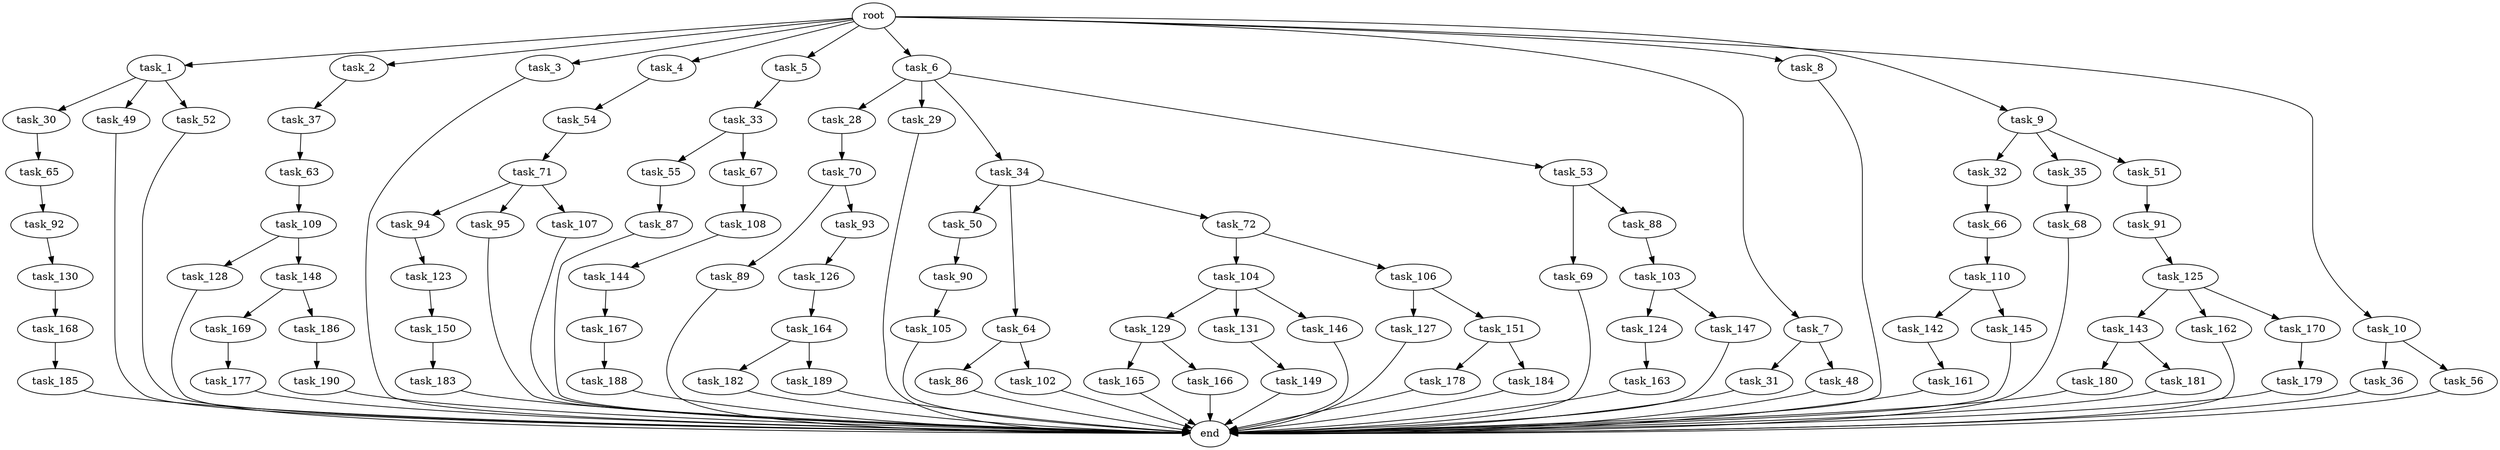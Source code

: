 digraph G {
  root [size="0.000000"];
  task_1 [size="1.024000"];
  task_2 [size="1.024000"];
  task_3 [size="1.024000"];
  task_4 [size="1.024000"];
  task_5 [size="1.024000"];
  task_6 [size="1.024000"];
  task_7 [size="1.024000"];
  task_8 [size="1.024000"];
  task_9 [size="1.024000"];
  task_10 [size="1.024000"];
  task_28 [size="420906795.008000"];
  task_29 [size="420906795.008000"];
  task_30 [size="309237645.312000"];
  task_31 [size="34359738.368000"];
  task_32 [size="137438953.472000"];
  task_33 [size="77309411.328000"];
  task_34 [size="420906795.008000"];
  task_35 [size="137438953.472000"];
  task_36 [size="137438953.472000"];
  task_37 [size="77309411.328000"];
  task_48 [size="34359738.368000"];
  task_49 [size="309237645.312000"];
  task_50 [size="214748364.800000"];
  task_51 [size="137438953.472000"];
  task_52 [size="309237645.312000"];
  task_53 [size="420906795.008000"];
  task_54 [size="695784701.952000"];
  task_55 [size="34359738.368000"];
  task_56 [size="137438953.472000"];
  task_63 [size="858993459.200000"];
  task_64 [size="214748364.800000"];
  task_65 [size="137438953.472000"];
  task_66 [size="695784701.952000"];
  task_67 [size="34359738.368000"];
  task_68 [size="137438953.472000"];
  task_69 [size="77309411.328000"];
  task_70 [size="137438953.472000"];
  task_71 [size="77309411.328000"];
  task_72 [size="214748364.800000"];
  task_86 [size="858993459.200000"];
  task_87 [size="34359738.368000"];
  task_88 [size="77309411.328000"];
  task_89 [size="309237645.312000"];
  task_90 [size="34359738.368000"];
  task_91 [size="695784701.952000"];
  task_92 [size="695784701.952000"];
  task_93 [size="309237645.312000"];
  task_94 [size="420906795.008000"];
  task_95 [size="420906795.008000"];
  task_102 [size="858993459.200000"];
  task_103 [size="858993459.200000"];
  task_104 [size="34359738.368000"];
  task_105 [size="420906795.008000"];
  task_106 [size="34359738.368000"];
  task_107 [size="420906795.008000"];
  task_108 [size="309237645.312000"];
  task_109 [size="549755813.888000"];
  task_110 [size="214748364.800000"];
  task_123 [size="309237645.312000"];
  task_124 [size="420906795.008000"];
  task_125 [size="858993459.200000"];
  task_126 [size="214748364.800000"];
  task_127 [size="137438953.472000"];
  task_128 [size="695784701.952000"];
  task_129 [size="309237645.312000"];
  task_130 [size="309237645.312000"];
  task_131 [size="309237645.312000"];
  task_142 [size="420906795.008000"];
  task_143 [size="549755813.888000"];
  task_144 [size="549755813.888000"];
  task_145 [size="420906795.008000"];
  task_146 [size="309237645.312000"];
  task_147 [size="420906795.008000"];
  task_148 [size="695784701.952000"];
  task_149 [size="695784701.952000"];
  task_150 [size="549755813.888000"];
  task_151 [size="137438953.472000"];
  task_161 [size="77309411.328000"];
  task_162 [size="549755813.888000"];
  task_163 [size="214748364.800000"];
  task_164 [size="858993459.200000"];
  task_165 [size="34359738.368000"];
  task_166 [size="34359738.368000"];
  task_167 [size="695784701.952000"];
  task_168 [size="549755813.888000"];
  task_169 [size="77309411.328000"];
  task_170 [size="549755813.888000"];
  task_177 [size="77309411.328000"];
  task_178 [size="858993459.200000"];
  task_179 [size="77309411.328000"];
  task_180 [size="420906795.008000"];
  task_181 [size="420906795.008000"];
  task_182 [size="34359738.368000"];
  task_183 [size="420906795.008000"];
  task_184 [size="858993459.200000"];
  task_185 [size="858993459.200000"];
  task_186 [size="77309411.328000"];
  task_188 [size="214748364.800000"];
  task_189 [size="34359738.368000"];
  task_190 [size="420906795.008000"];
  end [size="0.000000"];

  root -> task_1 [size="1.000000"];
  root -> task_2 [size="1.000000"];
  root -> task_3 [size="1.000000"];
  root -> task_4 [size="1.000000"];
  root -> task_5 [size="1.000000"];
  root -> task_6 [size="1.000000"];
  root -> task_7 [size="1.000000"];
  root -> task_8 [size="1.000000"];
  root -> task_9 [size="1.000000"];
  root -> task_10 [size="1.000000"];
  task_1 -> task_30 [size="301989888.000000"];
  task_1 -> task_49 [size="301989888.000000"];
  task_1 -> task_52 [size="301989888.000000"];
  task_2 -> task_37 [size="75497472.000000"];
  task_3 -> end [size="1.000000"];
  task_4 -> task_54 [size="679477248.000000"];
  task_5 -> task_33 [size="75497472.000000"];
  task_6 -> task_28 [size="411041792.000000"];
  task_6 -> task_29 [size="411041792.000000"];
  task_6 -> task_34 [size="411041792.000000"];
  task_6 -> task_53 [size="411041792.000000"];
  task_7 -> task_31 [size="33554432.000000"];
  task_7 -> task_48 [size="33554432.000000"];
  task_8 -> end [size="1.000000"];
  task_9 -> task_32 [size="134217728.000000"];
  task_9 -> task_35 [size="134217728.000000"];
  task_9 -> task_51 [size="134217728.000000"];
  task_10 -> task_36 [size="134217728.000000"];
  task_10 -> task_56 [size="134217728.000000"];
  task_28 -> task_70 [size="134217728.000000"];
  task_29 -> end [size="1.000000"];
  task_30 -> task_65 [size="134217728.000000"];
  task_31 -> end [size="1.000000"];
  task_32 -> task_66 [size="679477248.000000"];
  task_33 -> task_55 [size="33554432.000000"];
  task_33 -> task_67 [size="33554432.000000"];
  task_34 -> task_50 [size="209715200.000000"];
  task_34 -> task_64 [size="209715200.000000"];
  task_34 -> task_72 [size="209715200.000000"];
  task_35 -> task_68 [size="134217728.000000"];
  task_36 -> end [size="1.000000"];
  task_37 -> task_63 [size="838860800.000000"];
  task_48 -> end [size="1.000000"];
  task_49 -> end [size="1.000000"];
  task_50 -> task_90 [size="33554432.000000"];
  task_51 -> task_91 [size="679477248.000000"];
  task_52 -> end [size="1.000000"];
  task_53 -> task_69 [size="75497472.000000"];
  task_53 -> task_88 [size="75497472.000000"];
  task_54 -> task_71 [size="75497472.000000"];
  task_55 -> task_87 [size="33554432.000000"];
  task_56 -> end [size="1.000000"];
  task_63 -> task_109 [size="536870912.000000"];
  task_64 -> task_86 [size="838860800.000000"];
  task_64 -> task_102 [size="838860800.000000"];
  task_65 -> task_92 [size="679477248.000000"];
  task_66 -> task_110 [size="209715200.000000"];
  task_67 -> task_108 [size="301989888.000000"];
  task_68 -> end [size="1.000000"];
  task_69 -> end [size="1.000000"];
  task_70 -> task_89 [size="301989888.000000"];
  task_70 -> task_93 [size="301989888.000000"];
  task_71 -> task_94 [size="411041792.000000"];
  task_71 -> task_95 [size="411041792.000000"];
  task_71 -> task_107 [size="411041792.000000"];
  task_72 -> task_104 [size="33554432.000000"];
  task_72 -> task_106 [size="33554432.000000"];
  task_86 -> end [size="1.000000"];
  task_87 -> end [size="1.000000"];
  task_88 -> task_103 [size="838860800.000000"];
  task_89 -> end [size="1.000000"];
  task_90 -> task_105 [size="411041792.000000"];
  task_91 -> task_125 [size="838860800.000000"];
  task_92 -> task_130 [size="301989888.000000"];
  task_93 -> task_126 [size="209715200.000000"];
  task_94 -> task_123 [size="301989888.000000"];
  task_95 -> end [size="1.000000"];
  task_102 -> end [size="1.000000"];
  task_103 -> task_124 [size="411041792.000000"];
  task_103 -> task_147 [size="411041792.000000"];
  task_104 -> task_129 [size="301989888.000000"];
  task_104 -> task_131 [size="301989888.000000"];
  task_104 -> task_146 [size="301989888.000000"];
  task_105 -> end [size="1.000000"];
  task_106 -> task_127 [size="134217728.000000"];
  task_106 -> task_151 [size="134217728.000000"];
  task_107 -> end [size="1.000000"];
  task_108 -> task_144 [size="536870912.000000"];
  task_109 -> task_128 [size="679477248.000000"];
  task_109 -> task_148 [size="679477248.000000"];
  task_110 -> task_142 [size="411041792.000000"];
  task_110 -> task_145 [size="411041792.000000"];
  task_123 -> task_150 [size="536870912.000000"];
  task_124 -> task_163 [size="209715200.000000"];
  task_125 -> task_143 [size="536870912.000000"];
  task_125 -> task_162 [size="536870912.000000"];
  task_125 -> task_170 [size="536870912.000000"];
  task_126 -> task_164 [size="838860800.000000"];
  task_127 -> end [size="1.000000"];
  task_128 -> end [size="1.000000"];
  task_129 -> task_165 [size="33554432.000000"];
  task_129 -> task_166 [size="33554432.000000"];
  task_130 -> task_168 [size="536870912.000000"];
  task_131 -> task_149 [size="679477248.000000"];
  task_142 -> task_161 [size="75497472.000000"];
  task_143 -> task_180 [size="411041792.000000"];
  task_143 -> task_181 [size="411041792.000000"];
  task_144 -> task_167 [size="679477248.000000"];
  task_145 -> end [size="1.000000"];
  task_146 -> end [size="1.000000"];
  task_147 -> end [size="1.000000"];
  task_148 -> task_169 [size="75497472.000000"];
  task_148 -> task_186 [size="75497472.000000"];
  task_149 -> end [size="1.000000"];
  task_150 -> task_183 [size="411041792.000000"];
  task_151 -> task_178 [size="838860800.000000"];
  task_151 -> task_184 [size="838860800.000000"];
  task_161 -> end [size="1.000000"];
  task_162 -> end [size="1.000000"];
  task_163 -> end [size="1.000000"];
  task_164 -> task_182 [size="33554432.000000"];
  task_164 -> task_189 [size="33554432.000000"];
  task_165 -> end [size="1.000000"];
  task_166 -> end [size="1.000000"];
  task_167 -> task_188 [size="209715200.000000"];
  task_168 -> task_185 [size="838860800.000000"];
  task_169 -> task_177 [size="75497472.000000"];
  task_170 -> task_179 [size="75497472.000000"];
  task_177 -> end [size="1.000000"];
  task_178 -> end [size="1.000000"];
  task_179 -> end [size="1.000000"];
  task_180 -> end [size="1.000000"];
  task_181 -> end [size="1.000000"];
  task_182 -> end [size="1.000000"];
  task_183 -> end [size="1.000000"];
  task_184 -> end [size="1.000000"];
  task_185 -> end [size="1.000000"];
  task_186 -> task_190 [size="411041792.000000"];
  task_188 -> end [size="1.000000"];
  task_189 -> end [size="1.000000"];
  task_190 -> end [size="1.000000"];
}
